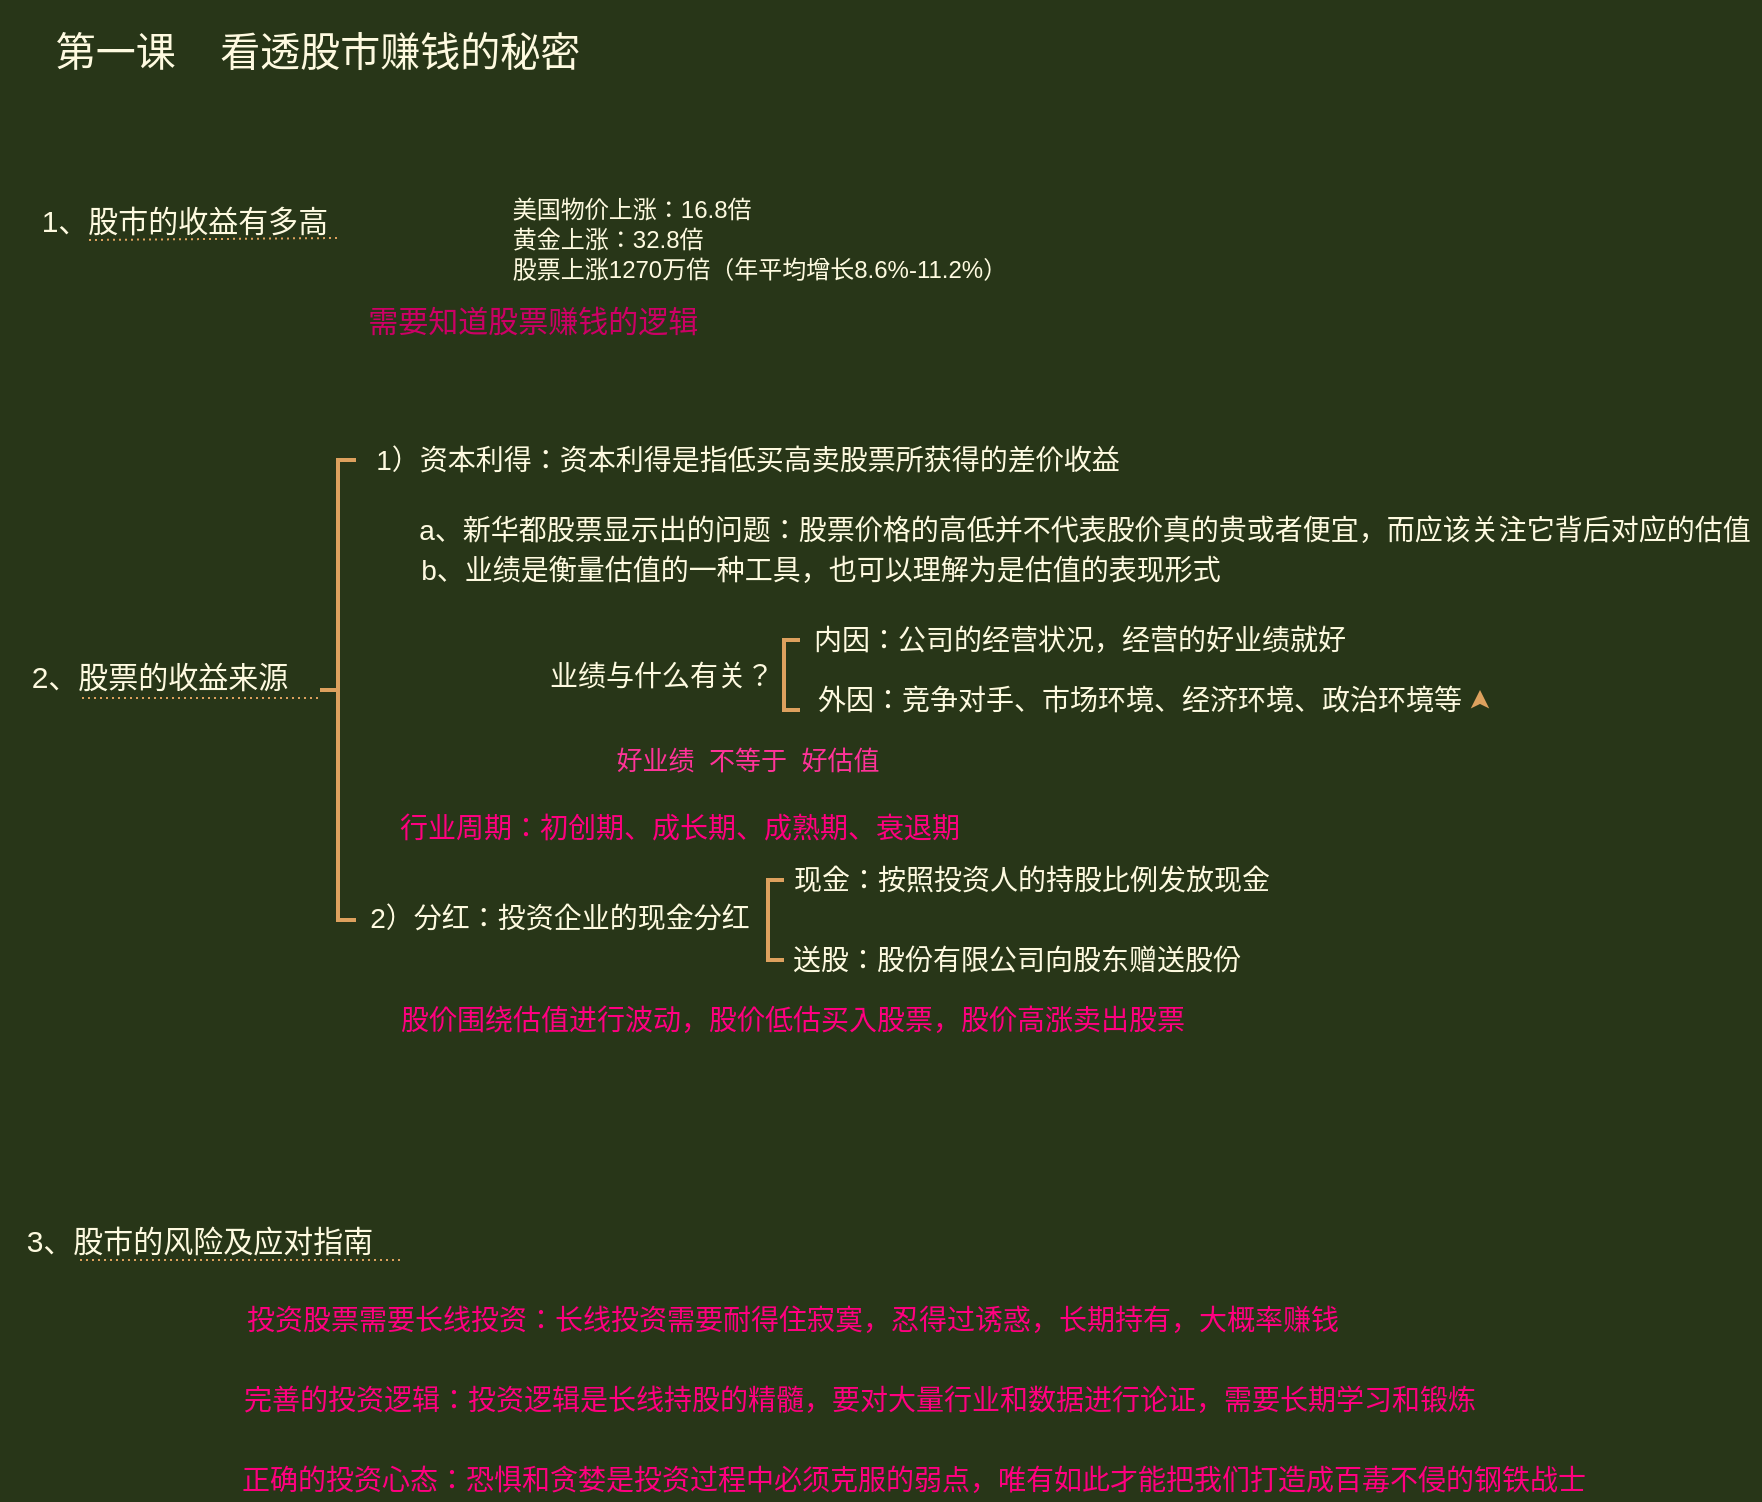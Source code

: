 <mxfile version="14.1.3" type="github" pages="2">
  <diagram id="m5bvnVAXrxUMq8WtMeak" name="第 1 页">
    <mxGraphModel dx="974" dy="299" grid="1" gridSize="10" guides="1" tooltips="1" connect="1" arrows="1" fold="1" page="1" pageScale="1" pageWidth="1169" pageHeight="827" background="#283618" math="0" shadow="0">
      <root>
        <object label="" id="0">
          <mxCell />
        </object>
        <mxCell id="1" parent="0" />
        <mxCell id="AebG_U4oSjqvSSur_Na6-5" value="第一课&amp;nbsp; &amp;nbsp; 看透股市赚钱的秘密" style="text;html=1;strokeColor=none;fillColor=none;align=center;verticalAlign=middle;whiteSpace=wrap;rounded=0;shadow=0;fontSize=20;fontColor=#FEFAE0;" vertex="1" parent="1">
          <mxGeometry x="20" y="10" width="278" height="50" as="geometry" />
        </mxCell>
        <mxCell id="AebG_U4oSjqvSSur_Na6-7" value="1、股市的收益有多高" style="text;html=1;strokeColor=none;fillColor=none;align=center;verticalAlign=middle;whiteSpace=wrap;rounded=0;shadow=0;fontSize=15;spacingRight=-7;fontColor=#FEFAE0;" vertex="1" parent="1">
          <mxGeometry y="110" width="178" height="20" as="geometry" />
        </mxCell>
        <mxCell id="AebG_U4oSjqvSSur_Na6-8" value="&lt;font style=&quot;font-size: 15px&quot;&gt;2、股票的收益来源&lt;/font&gt;" style="text;html=1;strokeColor=none;fillColor=none;align=center;verticalAlign=middle;whiteSpace=wrap;rounded=0;shadow=0;fontColor=#FEFAE0;" vertex="1" parent="1">
          <mxGeometry x="10" y="327.5" width="140" height="40" as="geometry" />
        </mxCell>
        <mxCell id="AebG_U4oSjqvSSur_Na6-9" value="&lt;font style=&quot;font-size: 15px&quot;&gt;3、股市的风险及应对指南&lt;/font&gt;" style="text;html=1;strokeColor=none;fillColor=none;align=center;verticalAlign=middle;whiteSpace=wrap;rounded=0;shadow=0;labelBackgroundColor=none;labelBorderColor=none;fontColor=#FEFAE0;" vertex="1" parent="1">
          <mxGeometry x="10" y="620" width="180" height="20" as="geometry" />
        </mxCell>
        <mxCell id="AebG_U4oSjqvSSur_Na6-23" value="" style="endArrow=none;html=1;rounded=0;dashed=1;dashPattern=1 2;entryX=0.955;entryY=0.95;entryDx=0;entryDy=0;entryPerimeter=0;exitX=0.25;exitY=1;exitDx=0;exitDy=0;labelBackgroundColor=#283618;strokeColor=#DDA15E;fontColor=#FEFAE0;" edge="1" parent="1" source="AebG_U4oSjqvSSur_Na6-7" target="AebG_U4oSjqvSSur_Na6-7">
          <mxGeometry relative="1" as="geometry">
            <mxPoint x="82" y="200" as="sourcePoint" />
            <mxPoint x="200" y="200" as="targetPoint" />
          </mxGeometry>
        </mxCell>
        <mxCell id="AebG_U4oSjqvSSur_Na6-26" value="" style="endArrow=none;html=1;rounded=0;dashed=1;dashPattern=1 2;labelBackgroundColor=#283618;strokeColor=#DDA15E;fontColor=#FEFAE0;" edge="1" parent="1">
          <mxGeometry relative="1" as="geometry">
            <mxPoint x="40" y="640" as="sourcePoint" />
            <mxPoint x="200" y="640" as="targetPoint" />
            <Array as="points" />
          </mxGeometry>
        </mxCell>
        <mxCell id="AebG_U4oSjqvSSur_Na6-28" value="" style="endArrow=none;html=1;rounded=0;dashed=1;dashPattern=1 2;labelBackgroundColor=#283618;strokeColor=#DDA15E;fontColor=#FEFAE0;" edge="1" parent="1">
          <mxGeometry relative="1" as="geometry">
            <mxPoint x="41" y="359" as="sourcePoint" />
            <mxPoint x="159" y="359" as="targetPoint" />
          </mxGeometry>
        </mxCell>
        <mxCell id="AebG_U4oSjqvSSur_Na6-32" value="&lt;div style=&quot;text-align: left ; font-size: 12px&quot;&gt;&lt;font style=&quot;font-size: 12px&quot;&gt;美国物价上涨：16.8倍&lt;/font&gt;&lt;/div&gt;&lt;div style=&quot;text-align: left ; font-size: 12px&quot;&gt;&lt;font style=&quot;font-size: 12px&quot;&gt;黄金上涨：32.8倍&lt;/font&gt;&lt;/div&gt;&lt;font style=&quot;font-size: 12px&quot;&gt;股票上涨1270万倍（年平均增长8.6%-11.2%）&lt;/font&gt;" style="text;html=1;strokeColor=none;fillColor=none;align=center;verticalAlign=middle;whiteSpace=wrap;rounded=0;shadow=0;labelBackgroundColor=none;fontSize=13;fontColor=#FEFAE0;" vertex="1" parent="1">
          <mxGeometry x="205" y="100" width="350" height="60" as="geometry" />
        </mxCell>
        <mxCell id="AebG_U4oSjqvSSur_Na6-33" value="&amp;nbsp;需要知道股票赚钱的逻辑" style="text;html=1;strokeColor=none;fillColor=none;align=left;verticalAlign=middle;whiteSpace=wrap;rounded=0;shadow=0;labelBackgroundColor=none;fontSize=15;fontColor=#CC0066;" vertex="1" parent="1">
          <mxGeometry x="178" y="160" width="230" height="20" as="geometry" />
        </mxCell>
        <mxCell id="AebG_U4oSjqvSSur_Na6-42" value="&lt;h1&gt;&lt;br&gt;&lt;/h1&gt;" style="text;html=1;strokeColor=none;fillColor=none;spacing=5;spacingTop=-20;whiteSpace=wrap;overflow=hidden;rounded=0;shadow=0;labelBackgroundColor=none;fontSize=12;fontColor=#FEFAE0;" vertex="1" parent="1">
          <mxGeometry x="190" y="220" width="330" height="70" as="geometry" />
        </mxCell>
        <mxCell id="MVnKWzn-PWz_MAxwOVu2-1" value="a、新华都股票显示出的问题：股票价格的高低并不代表股价真的贵或者便宜，而应该关注它背后对应的估值" style="text;html=1;resizable=0;autosize=1;align=center;verticalAlign=middle;points=[];fillColor=none;strokeColor=none;rounded=0;shadow=0;labelBackgroundColor=none;fontSize=14;fontColor=#FEFAE0;spacingRight=-3;" vertex="1" parent="1">
          <mxGeometry x="200" y="265" width="680" height="20" as="geometry" />
        </mxCell>
        <mxCell id="E1mPZwcP-GkEmmAKB812-8" value="" style="strokeWidth=2;html=1;shape=mxgraph.flowchart.annotation_2;align=left;labelPosition=right;pointerEvents=1;shadow=0;labelBackgroundColor=none;fontSize=14;fontColor=#FEFAE0;fillColor=#BC6C25;strokeColor=#DDA15E;" vertex="1" parent="1">
          <mxGeometry x="160" y="240" width="18" height="230" as="geometry" />
        </mxCell>
        <mxCell id="E1mPZwcP-GkEmmAKB812-9" value="b、业绩是衡量估值的一种工具，也可以理解为是估值的表现形式" style="text;html=1;resizable=0;autosize=1;align=center;verticalAlign=middle;points=[];fillColor=none;strokeColor=none;rounded=0;shadow=0;labelBackgroundColor=none;fontSize=14;fontColor=#FEFAE0;" vertex="1" parent="1">
          <mxGeometry x="200" y="285" width="420" height="20" as="geometry" />
        </mxCell>
        <mxCell id="E1mPZwcP-GkEmmAKB812-10" value="业绩与什么有关？" style="text;html=1;strokeColor=none;fillColor=none;align=center;verticalAlign=middle;whiteSpace=wrap;rounded=0;shadow=0;labelBackgroundColor=none;fontSize=14;fontColor=#FEFAE0;" vertex="1" parent="1">
          <mxGeometry x="250" y="337.5" width="162" height="20" as="geometry" />
        </mxCell>
        <mxCell id="E1mPZwcP-GkEmmAKB812-11" value="" style="strokeWidth=2;html=1;shape=mxgraph.flowchart.annotation_1;align=left;pointerEvents=1;shadow=0;labelBackgroundColor=none;fontSize=14;fontColor=#FEFAE0;fillColor=#BC6C25;strokeColor=#DDA15E;" vertex="1" parent="1">
          <mxGeometry x="392" y="330" width="8" height="35" as="geometry" />
        </mxCell>
        <mxCell id="E1mPZwcP-GkEmmAKB812-13" value="内因：公司的经营状况，经营的好业绩就好" style="text;html=1;strokeColor=none;fillColor=none;align=center;verticalAlign=middle;whiteSpace=wrap;rounded=0;shadow=0;labelBackgroundColor=none;fontSize=14;fontColor=#FEFAE0;" vertex="1" parent="1">
          <mxGeometry x="400" y="320" width="280" height="20" as="geometry" />
        </mxCell>
        <mxCell id="E1mPZwcP-GkEmmAKB812-14" value="外因：竞争对手、市场环境、经济环境、政治环境等" style="text;html=1;strokeColor=none;fillColor=none;align=center;verticalAlign=middle;whiteSpace=wrap;rounded=0;shadow=0;labelBackgroundColor=none;fontSize=14;fontColor=#FEFAE0;" vertex="1" parent="1">
          <mxGeometry x="400" y="350" width="340" height="20" as="geometry" />
        </mxCell>
        <mxCell id="E1mPZwcP-GkEmmAKB812-16" style="edgeStyle=orthogonalEdgeStyle;rounded=0;orthogonalLoop=1;jettySize=auto;html=1;exitX=1;exitY=0.5;exitDx=0;exitDy=0;entryX=1;entryY=0.25;entryDx=0;entryDy=0;fontSize=14;fontColor=#FEFAE0;labelBackgroundColor=#283618;strokeColor=#DDA15E;" edge="1" parent="1" source="E1mPZwcP-GkEmmAKB812-14" target="E1mPZwcP-GkEmmAKB812-14">
          <mxGeometry relative="1" as="geometry" />
        </mxCell>
        <mxCell id="E1mPZwcP-GkEmmAKB812-17" value="&lt;h1 style=&quot;text-align: left&quot;&gt;&lt;span style=&quot;font-weight: normal&quot;&gt;&lt;font style=&quot;font-size: 14px&quot;&gt;1）资本利得：&lt;/font&gt;&lt;font style=&quot;font-size: 14px&quot;&gt;资本利得是指低买高卖股票所获得的差价收益&lt;/font&gt;&lt;/span&gt;&lt;/h1&gt;" style="text;html=1;strokeColor=none;fillColor=none;align=center;verticalAlign=middle;whiteSpace=wrap;rounded=0;shadow=0;labelBackgroundColor=none;fontSize=14;fontColor=#FEFAE0;" vertex="1" parent="1">
          <mxGeometry x="178" y="225" width="392" height="20" as="geometry" />
        </mxCell>
        <mxCell id="E1mPZwcP-GkEmmAKB812-18" value="&lt;h1 style=&quot;text-align: left&quot;&gt;&lt;span style=&quot;font-weight: normal&quot;&gt;&lt;font style=&quot;font-size: 14px&quot;&gt;2）分红：&lt;/font&gt;&lt;font style=&quot;font-size: 14px&quot;&gt;投资企业的现金分红&lt;/font&gt;&lt;/span&gt;&lt;/h1&gt;" style="text;html=1;strokeColor=none;fillColor=none;align=center;verticalAlign=middle;whiteSpace=wrap;rounded=0;shadow=0;labelBackgroundColor=none;fontSize=14;fontColor=#FEFAE0;spacingBottom=-7;" vertex="1" parent="1">
          <mxGeometry x="100" y="450" width="360" height="20" as="geometry" />
        </mxCell>
        <mxCell id="E1mPZwcP-GkEmmAKB812-20" value="好业绩&amp;nbsp; 不等于&amp;nbsp; 好估值" style="text;html=1;strokeColor=none;fillColor=none;align=center;verticalAlign=middle;whiteSpace=wrap;rounded=0;shadow=0;labelBackgroundColor=none;fontSize=13;fontColor=#FF3399;" vertex="1" parent="1">
          <mxGeometry x="304" y="380" width="140" height="20" as="geometry" />
        </mxCell>
        <mxCell id="E1mPZwcP-GkEmmAKB812-22" value="行业周期：初创期、成长期、成熟期、衰退期" style="text;html=1;strokeColor=none;fillColor=none;align=center;verticalAlign=middle;whiteSpace=wrap;rounded=0;shadow=0;labelBackgroundColor=none;fontSize=14;fontColor=#FF0080;" vertex="1" parent="1">
          <mxGeometry x="180" y="414" width="320" height="20" as="geometry" />
        </mxCell>
        <mxCell id="E1mPZwcP-GkEmmAKB812-24" value="" style="strokeWidth=2;html=1;shape=mxgraph.flowchart.annotation_1;align=left;pointerEvents=1;shadow=0;labelBackgroundColor=none;fontSize=14;fontColor=#FEFAE0;fillColor=#BC6C25;strokeColor=#DDA15E;" vertex="1" parent="1">
          <mxGeometry x="384" y="450" width="8" height="40" as="geometry" />
        </mxCell>
        <mxCell id="E1mPZwcP-GkEmmAKB812-25" value="现金：按照投资人的持股比例发放现金" style="text;html=1;strokeColor=none;fillColor=none;align=center;verticalAlign=middle;whiteSpace=wrap;rounded=0;shadow=0;labelBackgroundColor=none;fontSize=14;fontColor=#FEFAE0;" vertex="1" parent="1">
          <mxGeometry x="392" y="440" width="248" height="20" as="geometry" />
        </mxCell>
        <mxCell id="E1mPZwcP-GkEmmAKB812-26" value="送股：股份有限公司向股东赠送股份" style="text;html=1;strokeColor=none;fillColor=none;align=center;verticalAlign=middle;whiteSpace=wrap;rounded=0;shadow=0;labelBackgroundColor=none;fontSize=14;fontColor=#FEFAE0;spacingRight=5;" vertex="1" parent="1">
          <mxGeometry x="392" y="480" width="238" height="20" as="geometry" />
        </mxCell>
        <mxCell id="E1mPZwcP-GkEmmAKB812-27" value="股价围绕估值进行波动，股价低估买入股票，股价高涨卖出股票" style="text;html=1;strokeColor=none;fillColor=none;align=center;verticalAlign=middle;whiteSpace=wrap;rounded=0;sketch=0;fontColor=#FF0080;fontSize=14;" vertex="1" parent="1">
          <mxGeometry x="198.5" y="510" width="395" height="20" as="geometry" />
        </mxCell>
        <mxCell id="E1mPZwcP-GkEmmAKB812-28" value="投资股票需要长线投资：长线投资需要耐得住寂寞，忍得过诱惑，长期持有，大概率赚钱" style="text;html=1;strokeColor=none;fillColor=none;align=center;verticalAlign=middle;whiteSpace=wrap;rounded=0;sketch=0;fontSize=14;fontColor=#FF0080;" vertex="1" parent="1">
          <mxGeometry x="116.5" y="660" width="559" height="20" as="geometry" />
        </mxCell>
        <mxCell id="E1mPZwcP-GkEmmAKB812-29" value="完善的投资逻辑：投资逻辑是长线持股的精髓，要对大量行业和数据进行论证，需要长期学习和锻炼" style="text;html=1;strokeColor=none;fillColor=none;align=center;verticalAlign=middle;whiteSpace=wrap;rounded=0;sketch=0;fontSize=14;fontColor=#FF0080;spacingLeft=-4;" vertex="1" parent="1">
          <mxGeometry x="116.5" y="700" width="630" height="20" as="geometry" />
        </mxCell>
        <mxCell id="E1mPZwcP-GkEmmAKB812-31" value="正确的投资心态：恐惧和贪婪是投资过程中必须克服的弱点，唯有如此才能把我们打造成百毒不侵的钢铁战士" style="text;html=1;strokeColor=none;fillColor=none;align=center;verticalAlign=middle;whiteSpace=wrap;rounded=0;sketch=0;fontSize=14;fontColor=#FF0080;spacingLeft=-6;" vertex="1" parent="1">
          <mxGeometry x="120" y="740" width="680" height="20" as="geometry" />
        </mxCell>
      </root>
    </mxGraphModel>
  </diagram>
  <diagram id="dXkZSwn3A2-5qYktCXOZ" name="第 2 页">
    <mxGraphModel dx="907" dy="299" grid="1" gridSize="10" guides="1" tooltips="1" connect="1" arrows="1" fold="1" page="1" pageScale="1" pageWidth="1169" pageHeight="827" math="0" shadow="0">
      <root>
        <mxCell id="XAOGz9AYFGQWxydJxJSW-0" />
        <mxCell id="XAOGz9AYFGQWxydJxJSW-1" parent="XAOGz9AYFGQWxydJxJSW-0" />
      </root>
    </mxGraphModel>
  </diagram>
</mxfile>
